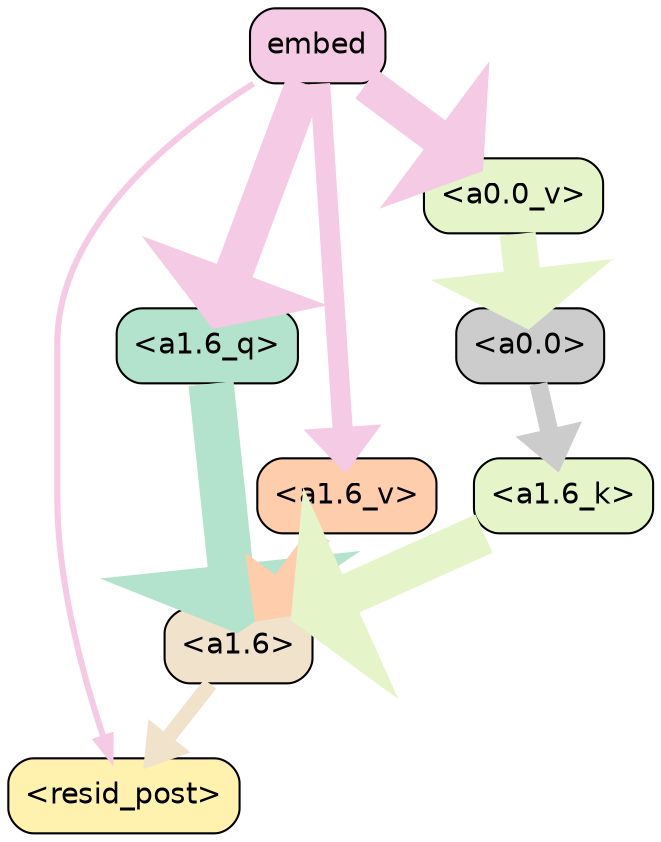 strict digraph "" {
	graph [bgcolor=transparent,
		layout=dot,
		overlap=false,
		splines=true
	];
	"<a1.6>"	[color=black,
		fillcolor="#f1e2cc",
		fontname=Helvetica,
		shape=box,
		style="filled, rounded"];
	"<resid_post>"	[color=black,
		fillcolor="#fff2ae",
		fontname=Helvetica,
		shape=box,
		style="filled, rounded"];
	"<a1.6>" -> "<resid_post>"	[color="#f1e2cc",
		penwidth=7.245298147201538];
	embed	[color=black,
		fillcolor="#f4cae4",
		fontname=Helvetica,
		shape=box,
		style="filled, rounded"];
	embed -> "<resid_post>"	[color="#f4cae4",
		penwidth=2.896503448486328];
	"<a1.6_q>"	[color=black,
		fillcolor="#b3e2cd",
		fontname=Helvetica,
		shape=box,
		style="filled, rounded"];
	embed -> "<a1.6_q>"	[color="#f4cae4",
		penwidth=18.218334197998047];
	"<a1.6_v>"	[color=black,
		fillcolor="#fdcdac",
		fontname=Helvetica,
		shape=box,
		style="filled, rounded"];
	embed -> "<a1.6_v>"	[color="#f4cae4",
		penwidth=9.637654781341553];
	"<a0.0_v>"	[color=black,
		fillcolor="#e6f5c9",
		fontname=Helvetica,
		shape=box,
		style="filled, rounded"];
	embed -> "<a0.0_v>"	[color="#f4cae4",
		penwidth=17.353084087371826];
	"<a1.6_q>" -> "<a1.6>"	[color="#b3e2cd",
		penwidth=21.695740699768066];
	"<a1.6_k>"	[color=black,
		fillcolor="#e6f5c9",
		fontname=Helvetica,
		shape=box,
		style="filled, rounded"];
	"<a1.6_k>" -> "<a1.6>"	[color="#e6f5c9",
		penwidth=20.15286922454834];
	"<a1.6_v>" -> "<a1.6>"	[color="#fdcdac",
		penwidth=11.330328941345215];
	"<a0.0>"	[color=black,
		fillcolor="#cccccc",
		fontname=Helvetica,
		shape=box,
		style="filled, rounded"];
	"<a0.0>" -> "<a1.6_k>"	[color="#cccccc",
		penwidth=8.66813039779663];
	"<a0.0_v>" -> "<a0.0>"	[color="#e6f5c9",
		penwidth=17.346431732177734];
}
